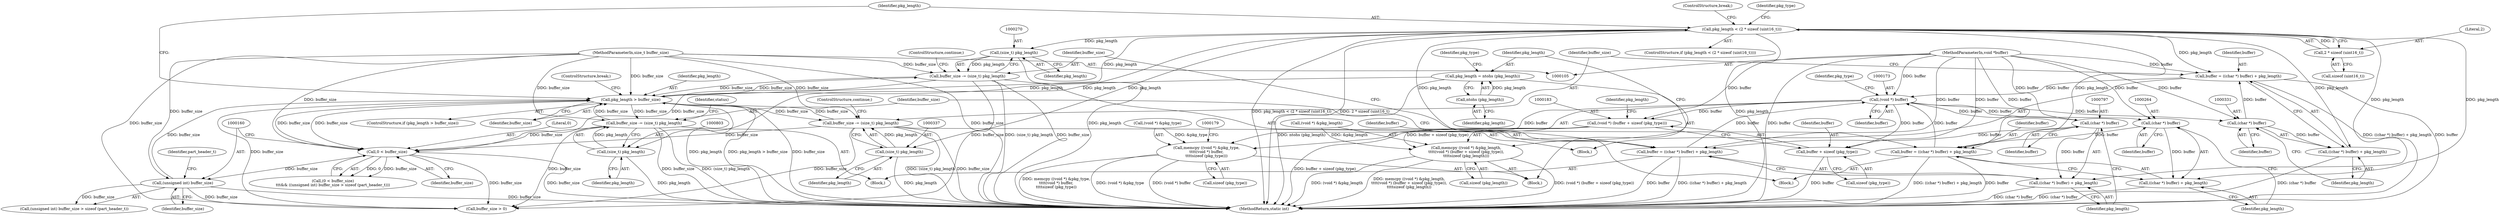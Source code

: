 digraph "0_collectd_b589096f907052b3a4da2b9ccc9b0e2e888dfc18@pointer" {
"1000327" [label="(Call,buffer = ((char *) buffer) + pkg_length)"];
"1000330" [label="(Call,(char *) buffer)"];
"1000107" [label="(MethodParameterIn,void *buffer)"];
"1000172" [label="(Call,(void *) buffer)"];
"1000327" [label="(Call,buffer = ((char *) buffer) + pkg_length)"];
"1000204" [label="(Call,pkg_length < (2 * sizeof (uint16_t)))"];
"1000199" [label="(Call,pkg_length > buffer_size)"];
"1000190" [label="(Call,pkg_length = ntohs (pkg_length))"];
"1000192" [label="(Call,ntohs (pkg_length))"];
"1000155" [label="(Call,0 < buffer_size)"];
"1000267" [label="(Call,buffer_size -= (size_t) pkg_length)"];
"1000269" [label="(Call,(size_t) pkg_length)"];
"1000108" [label="(MethodParameterIn,size_t buffer_size)"];
"1000800" [label="(Call,buffer_size -= (size_t) pkg_length)"];
"1000802" [label="(Call,(size_t) pkg_length)"];
"1000334" [label="(Call,buffer_size -= (size_t) pkg_length)"];
"1000336" [label="(Call,(size_t) pkg_length)"];
"1000159" [label="(Call,(unsigned int) buffer_size)"];
"1000206" [label="(Call,2 * sizeof (uint16_t))"];
"1000793" [label="(Call,buffer = ((char *) buffer) + pkg_length)"];
"1000796" [label="(Call,(char *) buffer)"];
"1000260" [label="(Call,buffer = ((char *) buffer) + pkg_length)"];
"1000263" [label="(Call,(char *) buffer)"];
"1000167" [label="(Call,memcpy ((void *) &pkg_type,\n\t\t\t\t(void *) buffer,\n\t\t\t\tsizeof (pkg_type)))"];
"1000182" [label="(Call,(void *) (buffer + sizeof (pkg_type)))"];
"1000177" [label="(Call,memcpy ((void *) &pkg_length,\n\t\t\t\t(void *) (buffer + sizeof (pkg_type)),\n\t\t\t\tsizeof (pkg_length)))"];
"1000184" [label="(Call,buffer + sizeof (pkg_type))"];
"1000262" [label="(Call,((char *) buffer) + pkg_length)"];
"1000329" [label="(Call,((char *) buffer) + pkg_length)"];
"1000795" [label="(Call,((char *) buffer) + pkg_length)"];
"1000195" [label="(Identifier,pkg_type)"];
"1000202" [label="(ControlStructure,break;)"];
"1000267" [label="(Call,buffer_size -= (size_t) pkg_length)"];
"1000200" [label="(Identifier,pkg_length)"];
"1000191" [label="(Identifier,pkg_length)"];
"1000261" [label="(Identifier,buffer)"];
"1000164" [label="(Block,)"];
"1000336" [label="(Call,(size_t) pkg_length)"];
"1000265" [label="(Identifier,buffer)"];
"1000203" [label="(ControlStructure,if (pkg_length < (2 * sizeof (uint16_t))))"];
"1000155" [label="(Call,0 < buffer_size)"];
"1000328" [label="(Identifier,buffer)"];
"1000176" [label="(Identifier,pkg_type)"];
"1000335" [label="(Identifier,buffer_size)"];
"1000190" [label="(Call,pkg_length = ntohs (pkg_length))"];
"1000339" [label="(ControlStructure,continue;)"];
"1000268" [label="(Identifier,buffer_size)"];
"1000189" [label="(Identifier,pkg_length)"];
"1000198" [label="(ControlStructure,if (pkg_length > buffer_size))"];
"1000186" [label="(Call,sizeof (pkg_type))"];
"1000152" [label="(Identifier,status)"];
"1000272" [label="(ControlStructure,continue;)"];
"1000182" [label="(Call,(void *) (buffer + sizeof (pkg_type)))"];
"1000156" [label="(Literal,0)"];
"1000334" [label="(Call,buffer_size -= (size_t) pkg_length)"];
"1000316" [label="(Block,)"];
"1000260" [label="(Call,buffer = ((char *) buffer) + pkg_length)"];
"1000192" [label="(Call,ntohs (pkg_length))"];
"1000810" [label="(Call,buffer_size > 0)"];
"1000330" [label="(Call,(char *) buffer)"];
"1000159" [label="(Call,(unsigned int) buffer_size)"];
"1000798" [label="(Identifier,buffer)"];
"1000175" [label="(Call,sizeof (pkg_type))"];
"1000817" [label="(MethodReturn,static int)"];
"1000796" [label="(Call,(char *) buffer)"];
"1000107" [label="(MethodParameterIn,void *buffer)"];
"1000262" [label="(Call,((char *) buffer) + pkg_length)"];
"1000177" [label="(Call,memcpy ((void *) &pkg_length,\n\t\t\t\t(void *) (buffer + sizeof (pkg_type)),\n\t\t\t\tsizeof (pkg_length)))"];
"1000205" [label="(Identifier,pkg_length)"];
"1000801" [label="(Identifier,buffer_size)"];
"1000157" [label="(Identifier,buffer_size)"];
"1000789" [label="(Block,)"];
"1000201" [label="(Identifier,buffer_size)"];
"1000204" [label="(Call,pkg_length < (2 * sizeof (uint16_t)))"];
"1000249" [label="(Block,)"];
"1000174" [label="(Identifier,buffer)"];
"1000327" [label="(Call,buffer = ((char *) buffer) + pkg_length)"];
"1000206" [label="(Call,2 * sizeof (uint16_t))"];
"1000188" [label="(Call,sizeof (pkg_length))"];
"1000184" [label="(Call,buffer + sizeof (pkg_type))"];
"1000167" [label="(Call,memcpy ((void *) &pkg_type,\n\t\t\t\t(void *) buffer,\n\t\t\t\tsizeof (pkg_type)))"];
"1000800" [label="(Call,buffer_size -= (size_t) pkg_length)"];
"1000271" [label="(Identifier,pkg_length)"];
"1000269" [label="(Call,(size_t) pkg_length)"];
"1000802" [label="(Call,(size_t) pkg_length)"];
"1000158" [label="(Call,(unsigned int) buffer_size > sizeof (part_header_t))"];
"1000210" [label="(ControlStructure,break;)"];
"1000333" [label="(Identifier,pkg_length)"];
"1000199" [label="(Call,pkg_length > buffer_size)"];
"1000161" [label="(Identifier,buffer_size)"];
"1000263" [label="(Call,(char *) buffer)"];
"1000178" [label="(Call,(void *) &pkg_length)"];
"1000207" [label="(Literal,2)"];
"1000163" [label="(Identifier,part_header_t)"];
"1000108" [label="(MethodParameterIn,size_t buffer_size)"];
"1000266" [label="(Identifier,pkg_length)"];
"1000794" [label="(Identifier,buffer)"];
"1000804" [label="(Identifier,pkg_length)"];
"1000208" [label="(Call,sizeof (uint16_t))"];
"1000338" [label="(Identifier,pkg_length)"];
"1000799" [label="(Identifier,pkg_length)"];
"1000793" [label="(Call,buffer = ((char *) buffer) + pkg_length)"];
"1000213" [label="(Identifier,pkg_type)"];
"1000329" [label="(Call,((char *) buffer) + pkg_length)"];
"1000332" [label="(Identifier,buffer)"];
"1000168" [label="(Call,(void *) &pkg_type)"];
"1000185" [label="(Identifier,buffer)"];
"1000795" [label="(Call,((char *) buffer) + pkg_length)"];
"1000154" [label="(Call,(0 < buffer_size)\n\t\t\t&& ((unsigned int) buffer_size > sizeof (part_header_t)))"];
"1000193" [label="(Identifier,pkg_length)"];
"1000172" [label="(Call,(void *) buffer)"];
"1000327" -> "1000316"  [label="AST: "];
"1000327" -> "1000329"  [label="CFG: "];
"1000328" -> "1000327"  [label="AST: "];
"1000329" -> "1000327"  [label="AST: "];
"1000335" -> "1000327"  [label="CFG: "];
"1000327" -> "1000817"  [label="DDG: buffer"];
"1000327" -> "1000817"  [label="DDG: ((char *) buffer) + pkg_length"];
"1000327" -> "1000172"  [label="DDG: buffer"];
"1000330" -> "1000327"  [label="DDG: buffer"];
"1000204" -> "1000327"  [label="DDG: pkg_length"];
"1000107" -> "1000327"  [label="DDG: buffer"];
"1000330" -> "1000329"  [label="AST: "];
"1000330" -> "1000332"  [label="CFG: "];
"1000331" -> "1000330"  [label="AST: "];
"1000332" -> "1000330"  [label="AST: "];
"1000333" -> "1000330"  [label="CFG: "];
"1000330" -> "1000329"  [label="DDG: buffer"];
"1000107" -> "1000330"  [label="DDG: buffer"];
"1000172" -> "1000330"  [label="DDG: buffer"];
"1000107" -> "1000105"  [label="AST: "];
"1000107" -> "1000817"  [label="DDG: buffer"];
"1000107" -> "1000172"  [label="DDG: buffer"];
"1000107" -> "1000182"  [label="DDG: buffer"];
"1000107" -> "1000184"  [label="DDG: buffer"];
"1000107" -> "1000260"  [label="DDG: buffer"];
"1000107" -> "1000263"  [label="DDG: buffer"];
"1000107" -> "1000793"  [label="DDG: buffer"];
"1000107" -> "1000796"  [label="DDG: buffer"];
"1000172" -> "1000167"  [label="AST: "];
"1000172" -> "1000174"  [label="CFG: "];
"1000173" -> "1000172"  [label="AST: "];
"1000174" -> "1000172"  [label="AST: "];
"1000176" -> "1000172"  [label="CFG: "];
"1000172" -> "1000167"  [label="DDG: buffer"];
"1000793" -> "1000172"  [label="DDG: buffer"];
"1000260" -> "1000172"  [label="DDG: buffer"];
"1000172" -> "1000182"  [label="DDG: buffer"];
"1000172" -> "1000184"  [label="DDG: buffer"];
"1000172" -> "1000263"  [label="DDG: buffer"];
"1000172" -> "1000796"  [label="DDG: buffer"];
"1000204" -> "1000203"  [label="AST: "];
"1000204" -> "1000206"  [label="CFG: "];
"1000205" -> "1000204"  [label="AST: "];
"1000206" -> "1000204"  [label="AST: "];
"1000210" -> "1000204"  [label="CFG: "];
"1000213" -> "1000204"  [label="CFG: "];
"1000204" -> "1000817"  [label="DDG: 2 * sizeof (uint16_t)"];
"1000204" -> "1000817"  [label="DDG: pkg_length"];
"1000204" -> "1000817"  [label="DDG: pkg_length < (2 * sizeof (uint16_t))"];
"1000199" -> "1000204"  [label="DDG: pkg_length"];
"1000206" -> "1000204"  [label="DDG: 2"];
"1000204" -> "1000260"  [label="DDG: pkg_length"];
"1000204" -> "1000262"  [label="DDG: pkg_length"];
"1000204" -> "1000269"  [label="DDG: pkg_length"];
"1000204" -> "1000329"  [label="DDG: pkg_length"];
"1000204" -> "1000336"  [label="DDG: pkg_length"];
"1000204" -> "1000793"  [label="DDG: pkg_length"];
"1000204" -> "1000795"  [label="DDG: pkg_length"];
"1000204" -> "1000802"  [label="DDG: pkg_length"];
"1000199" -> "1000198"  [label="AST: "];
"1000199" -> "1000201"  [label="CFG: "];
"1000200" -> "1000199"  [label="AST: "];
"1000201" -> "1000199"  [label="AST: "];
"1000202" -> "1000199"  [label="CFG: "];
"1000205" -> "1000199"  [label="CFG: "];
"1000199" -> "1000817"  [label="DDG: buffer_size"];
"1000199" -> "1000817"  [label="DDG: pkg_length"];
"1000199" -> "1000817"  [label="DDG: pkg_length > buffer_size"];
"1000199" -> "1000155"  [label="DDG: buffer_size"];
"1000190" -> "1000199"  [label="DDG: pkg_length"];
"1000155" -> "1000199"  [label="DDG: buffer_size"];
"1000267" -> "1000199"  [label="DDG: buffer_size"];
"1000800" -> "1000199"  [label="DDG: buffer_size"];
"1000159" -> "1000199"  [label="DDG: buffer_size"];
"1000334" -> "1000199"  [label="DDG: buffer_size"];
"1000108" -> "1000199"  [label="DDG: buffer_size"];
"1000199" -> "1000267"  [label="DDG: buffer_size"];
"1000199" -> "1000334"  [label="DDG: buffer_size"];
"1000199" -> "1000800"  [label="DDG: buffer_size"];
"1000199" -> "1000810"  [label="DDG: buffer_size"];
"1000190" -> "1000164"  [label="AST: "];
"1000190" -> "1000192"  [label="CFG: "];
"1000191" -> "1000190"  [label="AST: "];
"1000192" -> "1000190"  [label="AST: "];
"1000195" -> "1000190"  [label="CFG: "];
"1000190" -> "1000817"  [label="DDG: ntohs (pkg_length)"];
"1000192" -> "1000190"  [label="DDG: pkg_length"];
"1000192" -> "1000193"  [label="CFG: "];
"1000193" -> "1000192"  [label="AST: "];
"1000155" -> "1000154"  [label="AST: "];
"1000155" -> "1000157"  [label="CFG: "];
"1000156" -> "1000155"  [label="AST: "];
"1000157" -> "1000155"  [label="AST: "];
"1000160" -> "1000155"  [label="CFG: "];
"1000154" -> "1000155"  [label="CFG: "];
"1000155" -> "1000817"  [label="DDG: buffer_size"];
"1000155" -> "1000154"  [label="DDG: 0"];
"1000155" -> "1000154"  [label="DDG: buffer_size"];
"1000267" -> "1000155"  [label="DDG: buffer_size"];
"1000800" -> "1000155"  [label="DDG: buffer_size"];
"1000334" -> "1000155"  [label="DDG: buffer_size"];
"1000108" -> "1000155"  [label="DDG: buffer_size"];
"1000155" -> "1000159"  [label="DDG: buffer_size"];
"1000155" -> "1000810"  [label="DDG: buffer_size"];
"1000267" -> "1000249"  [label="AST: "];
"1000267" -> "1000269"  [label="CFG: "];
"1000268" -> "1000267"  [label="AST: "];
"1000269" -> "1000267"  [label="AST: "];
"1000272" -> "1000267"  [label="CFG: "];
"1000267" -> "1000817"  [label="DDG: (size_t) pkg_length"];
"1000267" -> "1000817"  [label="DDG: buffer_size"];
"1000269" -> "1000267"  [label="DDG: pkg_length"];
"1000108" -> "1000267"  [label="DDG: buffer_size"];
"1000267" -> "1000810"  [label="DDG: buffer_size"];
"1000269" -> "1000271"  [label="CFG: "];
"1000270" -> "1000269"  [label="AST: "];
"1000271" -> "1000269"  [label="AST: "];
"1000269" -> "1000817"  [label="DDG: pkg_length"];
"1000108" -> "1000105"  [label="AST: "];
"1000108" -> "1000817"  [label="DDG: buffer_size"];
"1000108" -> "1000159"  [label="DDG: buffer_size"];
"1000108" -> "1000334"  [label="DDG: buffer_size"];
"1000108" -> "1000800"  [label="DDG: buffer_size"];
"1000108" -> "1000810"  [label="DDG: buffer_size"];
"1000800" -> "1000789"  [label="AST: "];
"1000800" -> "1000802"  [label="CFG: "];
"1000801" -> "1000800"  [label="AST: "];
"1000802" -> "1000800"  [label="AST: "];
"1000152" -> "1000800"  [label="CFG: "];
"1000800" -> "1000817"  [label="DDG: (size_t) pkg_length"];
"1000800" -> "1000817"  [label="DDG: buffer_size"];
"1000802" -> "1000800"  [label="DDG: pkg_length"];
"1000800" -> "1000810"  [label="DDG: buffer_size"];
"1000802" -> "1000804"  [label="CFG: "];
"1000803" -> "1000802"  [label="AST: "];
"1000804" -> "1000802"  [label="AST: "];
"1000802" -> "1000817"  [label="DDG: pkg_length"];
"1000334" -> "1000316"  [label="AST: "];
"1000334" -> "1000336"  [label="CFG: "];
"1000335" -> "1000334"  [label="AST: "];
"1000336" -> "1000334"  [label="AST: "];
"1000339" -> "1000334"  [label="CFG: "];
"1000334" -> "1000817"  [label="DDG: (size_t) pkg_length"];
"1000334" -> "1000817"  [label="DDG: buffer_size"];
"1000336" -> "1000334"  [label="DDG: pkg_length"];
"1000334" -> "1000810"  [label="DDG: buffer_size"];
"1000336" -> "1000338"  [label="CFG: "];
"1000337" -> "1000336"  [label="AST: "];
"1000338" -> "1000336"  [label="AST: "];
"1000336" -> "1000817"  [label="DDG: pkg_length"];
"1000159" -> "1000158"  [label="AST: "];
"1000159" -> "1000161"  [label="CFG: "];
"1000160" -> "1000159"  [label="AST: "];
"1000161" -> "1000159"  [label="AST: "];
"1000163" -> "1000159"  [label="CFG: "];
"1000159" -> "1000817"  [label="DDG: buffer_size"];
"1000159" -> "1000158"  [label="DDG: buffer_size"];
"1000159" -> "1000810"  [label="DDG: buffer_size"];
"1000206" -> "1000208"  [label="CFG: "];
"1000207" -> "1000206"  [label="AST: "];
"1000208" -> "1000206"  [label="AST: "];
"1000793" -> "1000789"  [label="AST: "];
"1000793" -> "1000795"  [label="CFG: "];
"1000794" -> "1000793"  [label="AST: "];
"1000795" -> "1000793"  [label="AST: "];
"1000801" -> "1000793"  [label="CFG: "];
"1000793" -> "1000817"  [label="DDG: ((char *) buffer) + pkg_length"];
"1000793" -> "1000817"  [label="DDG: buffer"];
"1000796" -> "1000793"  [label="DDG: buffer"];
"1000796" -> "1000795"  [label="AST: "];
"1000796" -> "1000798"  [label="CFG: "];
"1000797" -> "1000796"  [label="AST: "];
"1000798" -> "1000796"  [label="AST: "];
"1000799" -> "1000796"  [label="CFG: "];
"1000796" -> "1000795"  [label="DDG: buffer"];
"1000260" -> "1000249"  [label="AST: "];
"1000260" -> "1000262"  [label="CFG: "];
"1000261" -> "1000260"  [label="AST: "];
"1000262" -> "1000260"  [label="AST: "];
"1000268" -> "1000260"  [label="CFG: "];
"1000260" -> "1000817"  [label="DDG: ((char *) buffer) + pkg_length"];
"1000260" -> "1000817"  [label="DDG: buffer"];
"1000263" -> "1000260"  [label="DDG: buffer"];
"1000263" -> "1000262"  [label="AST: "];
"1000263" -> "1000265"  [label="CFG: "];
"1000264" -> "1000263"  [label="AST: "];
"1000265" -> "1000263"  [label="AST: "];
"1000266" -> "1000263"  [label="CFG: "];
"1000263" -> "1000262"  [label="DDG: buffer"];
"1000167" -> "1000164"  [label="AST: "];
"1000167" -> "1000175"  [label="CFG: "];
"1000168" -> "1000167"  [label="AST: "];
"1000175" -> "1000167"  [label="AST: "];
"1000179" -> "1000167"  [label="CFG: "];
"1000167" -> "1000817"  [label="DDG: (void *) &pkg_type"];
"1000167" -> "1000817"  [label="DDG: (void *) buffer"];
"1000167" -> "1000817"  [label="DDG: memcpy ((void *) &pkg_type,\n\t\t\t\t(void *) buffer,\n\t\t\t\tsizeof (pkg_type))"];
"1000168" -> "1000167"  [label="DDG: &pkg_type"];
"1000182" -> "1000177"  [label="AST: "];
"1000182" -> "1000184"  [label="CFG: "];
"1000183" -> "1000182"  [label="AST: "];
"1000184" -> "1000182"  [label="AST: "];
"1000189" -> "1000182"  [label="CFG: "];
"1000182" -> "1000817"  [label="DDG: buffer + sizeof (pkg_type)"];
"1000182" -> "1000177"  [label="DDG: buffer + sizeof (pkg_type)"];
"1000177" -> "1000164"  [label="AST: "];
"1000177" -> "1000188"  [label="CFG: "];
"1000178" -> "1000177"  [label="AST: "];
"1000188" -> "1000177"  [label="AST: "];
"1000191" -> "1000177"  [label="CFG: "];
"1000177" -> "1000817"  [label="DDG: (void *) (buffer + sizeof (pkg_type))"];
"1000177" -> "1000817"  [label="DDG: (void *) &pkg_length"];
"1000177" -> "1000817"  [label="DDG: memcpy ((void *) &pkg_length,\n\t\t\t\t(void *) (buffer + sizeof (pkg_type)),\n\t\t\t\tsizeof (pkg_length))"];
"1000178" -> "1000177"  [label="DDG: &pkg_length"];
"1000184" -> "1000186"  [label="CFG: "];
"1000185" -> "1000184"  [label="AST: "];
"1000186" -> "1000184"  [label="AST: "];
"1000184" -> "1000817"  [label="DDG: buffer"];
"1000262" -> "1000266"  [label="CFG: "];
"1000266" -> "1000262"  [label="AST: "];
"1000262" -> "1000817"  [label="DDG: (char *) buffer"];
"1000329" -> "1000333"  [label="CFG: "];
"1000333" -> "1000329"  [label="AST: "];
"1000329" -> "1000817"  [label="DDG: (char *) buffer"];
"1000795" -> "1000799"  [label="CFG: "];
"1000799" -> "1000795"  [label="AST: "];
"1000795" -> "1000817"  [label="DDG: (char *) buffer"];
}
